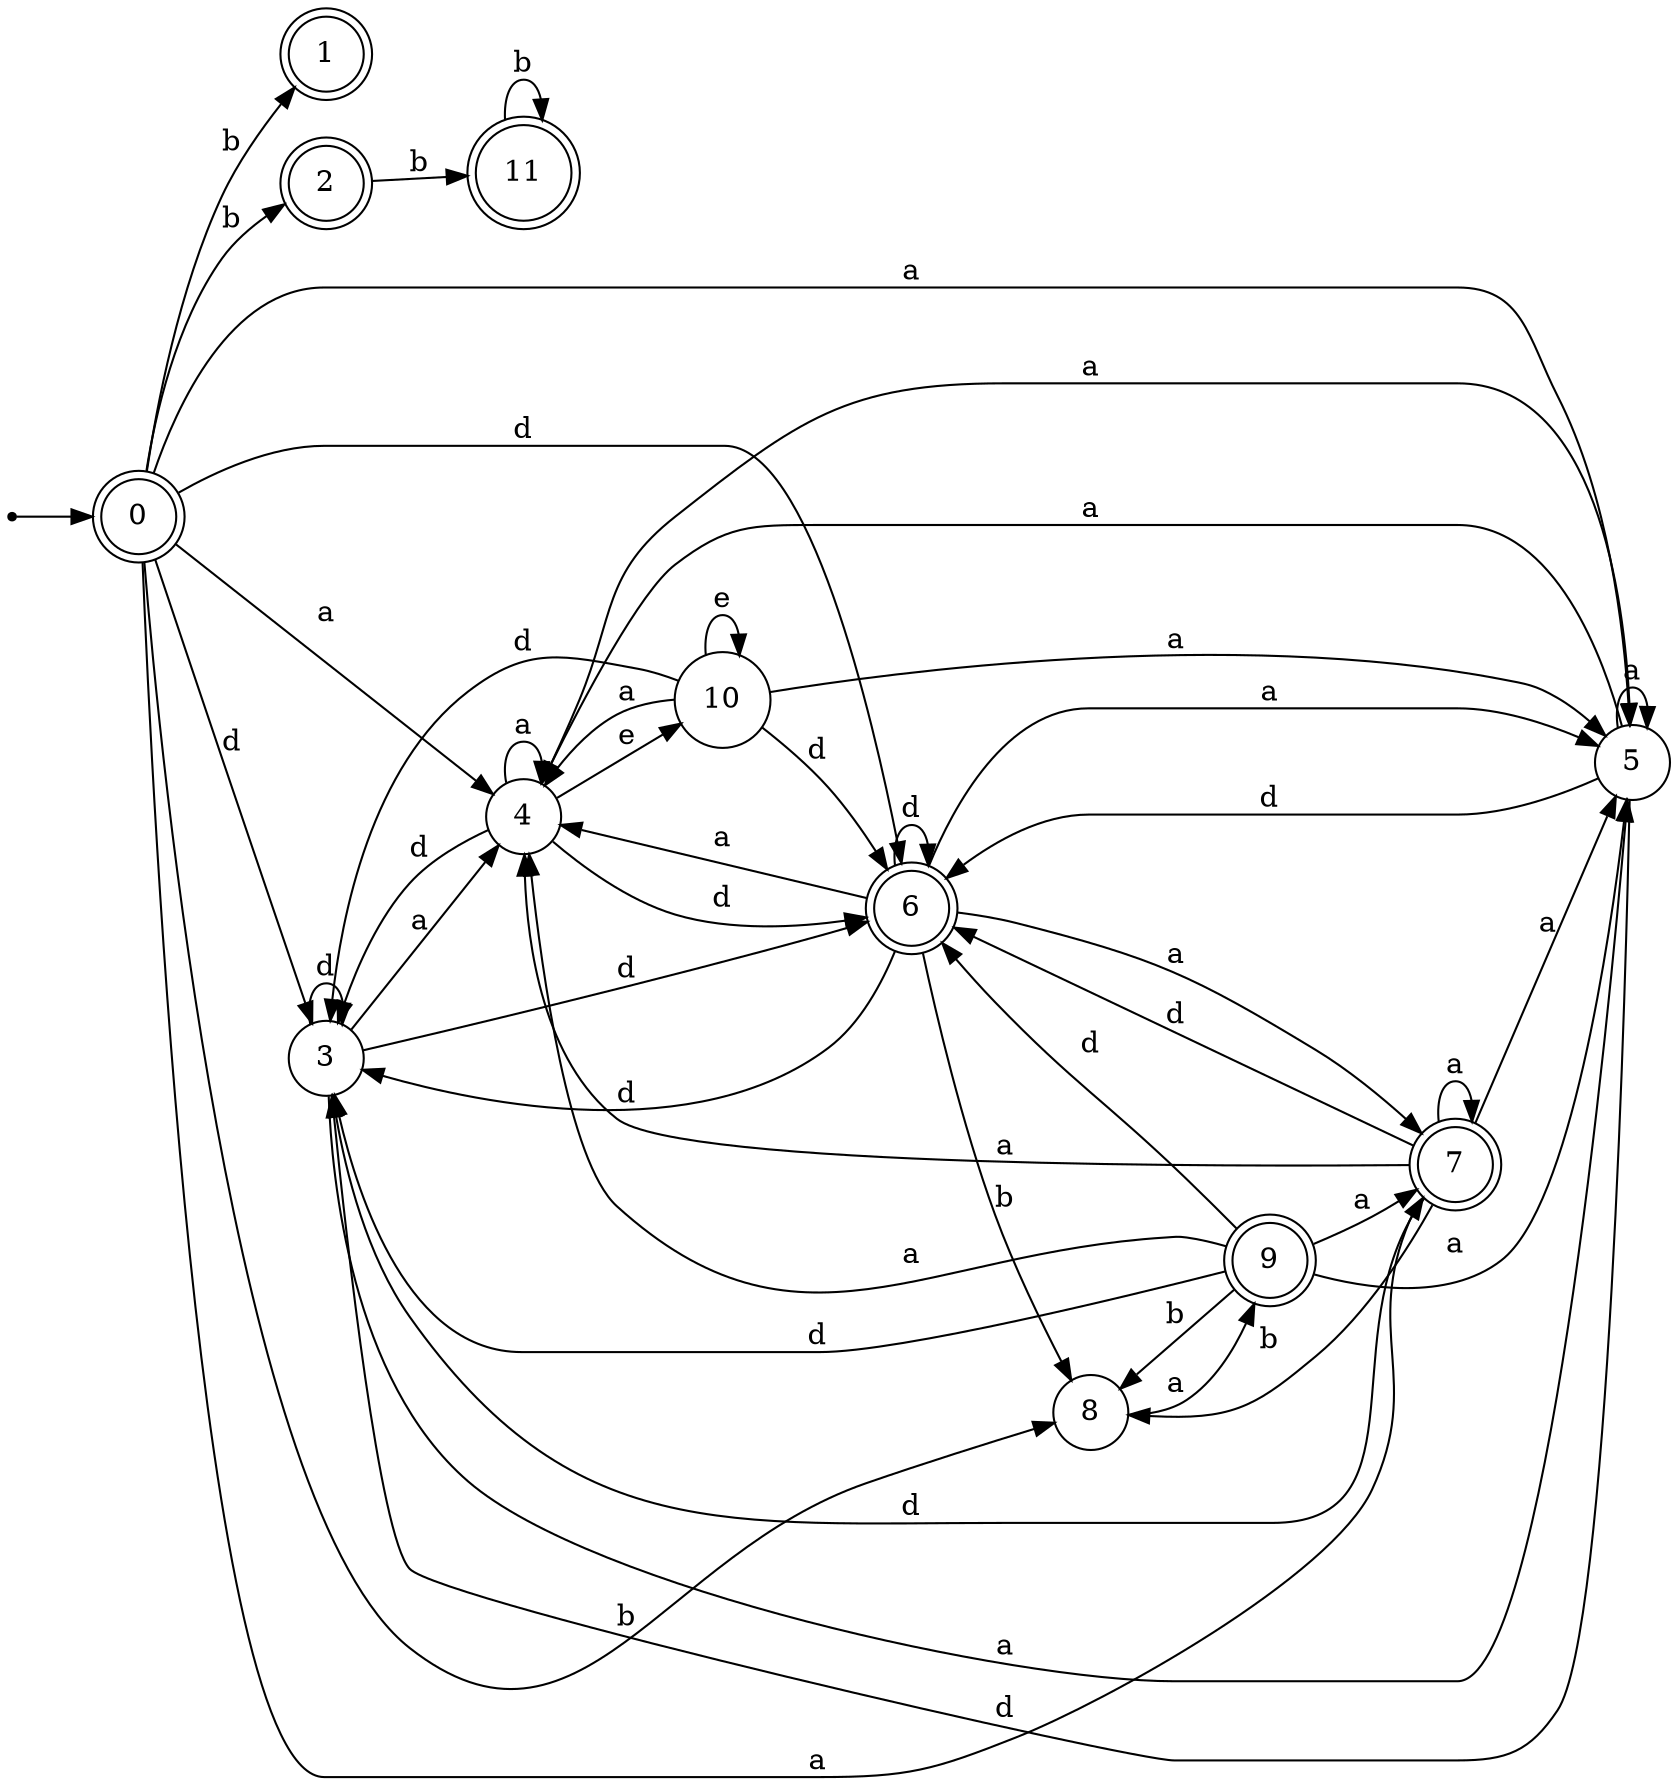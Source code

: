digraph finite_state_machine {
rankdir=LR;
size="20,20";
node [shape = point]; "dummy0"
node [shape = doublecircle]; "0";"dummy0" -> "0";
node [shape = doublecircle]; "1";node [shape = doublecircle]; "2";node [shape = circle]; "3";
node [shape = circle]; "4";
node [shape = circle]; "5";
node [shape = doublecircle]; "6";node [shape = doublecircle]; "7";node [shape = circle]; "8";
node [shape = doublecircle]; "9";node [shape = circle]; "10";
node [shape = doublecircle]; "11";"0" -> "8" [label = "b"];
 "0" -> "1" [label = "b"];
 "0" -> "2" [label = "b"];
 "0" -> "3" [label = "d"];
 "0" -> "6" [label = "d"];
 "0" -> "4" [label = "a"];
 "0" -> "5" [label = "a"];
 "0" -> "7" [label = "a"];
 "8" -> "9" [label = "a"];
 "9" -> "8" [label = "b"];
 "9" -> "3" [label = "d"];
 "9" -> "6" [label = "d"];
 "9" -> "4" [label = "a"];
 "9" -> "5" [label = "a"];
 "9" -> "7" [label = "a"];
 "7" -> "4" [label = "a"];
 "7" -> "5" [label = "a"];
 "7" -> "7" [label = "a"];
 "7" -> "3" [label = "d"];
 "7" -> "6" [label = "d"];
 "7" -> "8" [label = "b"];
 "6" -> "3" [label = "d"];
 "6" -> "6" [label = "d"];
 "6" -> "4" [label = "a"];
 "6" -> "5" [label = "a"];
 "6" -> "7" [label = "a"];
 "6" -> "8" [label = "b"];
 "5" -> "4" [label = "a"];
 "5" -> "5" [label = "a"];
 "5" -> "3" [label = "d"];
 "5" -> "6" [label = "d"];
 "4" -> "4" [label = "a"];
 "4" -> "5" [label = "a"];
 "4" -> "10" [label = "e"];
 "4" -> "3" [label = "d"];
 "4" -> "6" [label = "d"];
 "10" -> "10" [label = "e"];
 "10" -> "4" [label = "a"];
 "10" -> "5" [label = "a"];
 "10" -> "3" [label = "d"];
 "10" -> "6" [label = "d"];
 "3" -> "3" [label = "d"];
 "3" -> "6" [label = "d"];
 "3" -> "4" [label = "a"];
 "3" -> "5" [label = "a"];
 "2" -> "11" [label = "b"];
 "11" -> "11" [label = "b"];
 }
